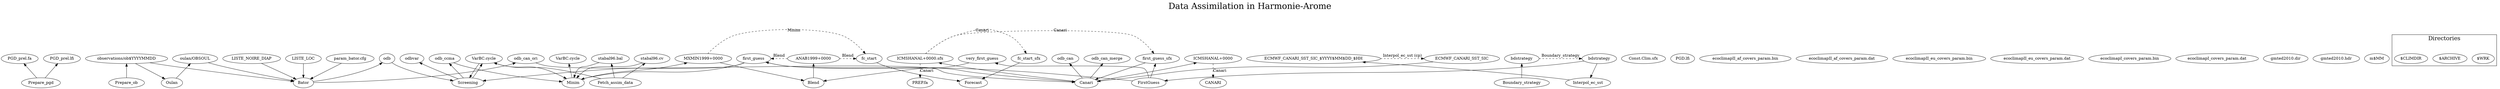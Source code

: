 digraph Harmonie {

//splines=ortho
node[target="_blank"] // All hrefs open in new tab
labelloc="t"; fontsize=30;
label="Data Assimilation in Harmonie-Arome"
rank=min		  
//-------------------------------------------
//         Tasks
//-------------------------------------------
node[type=ecflowtask]  
Prepare_pgd
Prepare_ob    
Boundary_strategy[script="Boundary_strategy.pl"] 
Bator          // split this in Bator_conv Bator_conv_sfc (and also split scr/Bator)
Oulan          
FirstGuess
Fetch_assim_data
Interpol_ec_sst
//Prep_ini_surfex
Canari      
Screening    
Minim          
Blend
Forecast       
//Archive_odb 
//Archive_host  


//------------------------------------------/
//          Files
//------------------------------------------/
node[type=ARCHIVEfile] 
MXMIN1999p0000      [label="MXMIN1999+0000"]
ANAB1999p0000       [label="ANAB1999+0000" ]
ICMSHANALp0000sfx   [label="ICMSHANAL+0000.sfx"]
ICMSHANALp0000      [label="ICMSHANAL+0000"]
PREPfa              [label="PREP.fa"]
bdstrategy_archive  [label="bdstrategy"]       
VarBC_archive       [label="VarBC.cycle"]
ECMWF_CANARI_SST_SIC_YYYYMMDD_HH[label="ECMWF_CANARI_SST_SIC_$YYYY$MM$DD_$HH"]

node[type=WRKfile] 
obYYYYMMDD          [label="observations/ob$YYYYMMDD"]
OBSOUL              [label="oulan/OBSOUL"]
odb 
odb_ccma 
odb_can_merge
odbvar
odb_can
odb_can_ori   
fc_start            
first_guess  
very_first_guess  
CANARI           
ECMWF_CANARI_SST_SIC
first_guess_sfx    
fc_start_sfx      
VarBC               [label="VarBC.cycle"]
bdstrategy       

node[type=CLIMATEfile]  //these nodes are removed in gvpr/removeCLIMATE
ConstClimsfx                    [label="Const.Clim.sfx"]
PGD_prelfa                      [label="PGD_prel.fa"]
PGD_prellfi                     [label="PGD_prel.lfi"] 
PGDlfi                          [label="PGD.lfi"] 
ecoclimapII_af_covers_parambin  [label="ecoclimapII_af_covers_param.bin"]
ecoclimapII_af_covers_paramdat  [label="ecoclimapII_af_covers_param.dat"]
ecoclimapII_eu_covers_parambin  [label="ecoclimapII_eu_covers_param.bin"]
ecoclimapII_eu_covers_paramdat  [label="ecoclimapII_eu_covers_param.dat"]
ecoclimapI_covers_parambin      [label="ecoclimapI_covers_param.bin"] 
ecoclimapI_covers_paramdat      [label="ecoclimapI_covers_param.dat"]  
gmted2010dir                    [label="gmted2010.dir"] 
gmted2010hdr                    [label="gmted2010.hdr"] 
mMM                             [label="m$MM"]

node[type=CONSTfile] //Split off namelist files?  
LISTE_NOIRE_DIAP 
LISTE_LOC     
stabal96cv          [label="stabal96.cv"]
stabal96bal         [label="stabal96.bal"]
param_batorcfg      [label="param_bator.cfg"]
//--------------------------------------------------------
//             Dependencies (edges) 
//--------------------------------------------------------
                                                                    Prepare_pgd       -> {PGD_prellfi, PGD_prelfa} 
                                                                    Boundary_strategy -> {bdstrategy_archive}
                                                                    Prepare_ob        -> {obYYYYMMDD }
                                                                    Fetch_assim_data  -> {VarBC, stabal96cv, stabal96bal}
{obYYYYMMDD                                                    } -> Oulan             -> {OBSOUL }
{bdstrategy                                                    } -> FirstGuess        -> {very_first_guess, first_guess_sfx, first_guess}
{OBSOUL, obYYYYMMDD                                            } -> Bator             -> {odb, odb_can_ori }
{bdstrategy                                                    } -> Interpol_ec_sst   -> {ECMWF_CANARI_SST_SIC_YYYYMMDD_HH}
{first_guess, first_guess_sfx, ECMWF_CANARI_SST_SIC,odb_can_ori} -> Canari            -> {ICMSHANALp0000sfx, ICMSHANALp0000, odb_can, odb_can_merge}
{first_guess, VarBC, odb                                       } -> Screening         -> {odb_ccma, odbvar, VarBC }
{odb_ccma, VarBC, first_guess                                  } -> Minim             -> {MXMIN1999p0000, VarBC_archive} 
{very_first_guess, MXMIN1999p0000                              } -> Blend             -> {ANAB1999p0000 }
{fc_start, fc_start_sfx                                        } -> Forecast 
// {odb_ccma, odb_can, odbvar, odb, odb_can_merge                } -> Archive_odb                                    


//----------------------------------
// "Static" input,   namelists, climate files,  etc. 
//----------------------------------
edge[type=staticinput]  
{LISTE_NOIRE_DIAP, LISTE_LOC,param_batorcfg } -> Bator
{stabal96cv, stabal96bal                    } -> Minim
  



//---------------------------------------------------------------
//                   Symlinks
//---------------------------------------------------------------
ICMSHANALp0000    -> CANARI         [label="Canari",            style=dashed]
ICMSHANALp0000sfx -> fc_start_sfx   [label="Canari",            style=dashed]
ICMSHANALp0000sfx -> first_guess_sfx[label="Canari",            style=dashed, constraint=false]
ICMSHANALp0000sfx -> PREPfa         [label="Canari",            style=dashed]
//ICMSHANALp0000    -> first_guess    [label="Canari [LSMIX=T]",  style=dashed, constraint=false]
//ICMSHANALp0000    -> fc_start       [label="Canari [LSMIX=T]",  style=dashed, constraint=false]
MXMIN1999p0000    -> fc_start       [label="Minim",             style=dashed, constraint=false]
ANAB1999p0000     -> first_guess    [label="Blend",             style=dashed, constraint=false]
ANAB1999p0000     -> fc_start       [label="Blend",             style=dashed]
bdstrategy_archive-> bdstrategy     [label="Boundary_strategy", style=dashed]  // in Boundary_strategy.sms

// ECMWF_CANARI_SST_SIC is a copy of ECMWF_CANARI_SST_SIC_YYYYMMDD_HH 
ECMWF_CANARI_SST_SIC_YYYYMMDD_HH ->  ECMWF_CANARI_SST_SIC[label="Interpol_ec_sst (cp)", style=dashed]

//-----------------------------------------------------------------
//            URL
//----------------------------------------------------------------
Prepare_ob       [href="https://hirlam.org/trac/wiki/HarmonieSystemDocumentation/ObservationPreprocessing/ObservationData"]
Canari           [href="https://hirlam.org/trac/wiki/HarmonieSystemDocumentation/Analysis/CANARI"]
Forecast         [href="https://hirlam.org/trac/wiki/HarmonieSystemDocumentation/Forecast"]
Oulan            [href="https://hirlam.org/trac/wiki/HarmonieSystemDocumentation/ObservationPreprocessing/Oulan"]
Bator            [href="https://hirlam.org/trac/wiki/HarmonieSystemDocumentation/ObservationPreprocessing/Bator"]
Minim            [href="http://www.umr-cnrm.fr/gmapdoc/IMG/pdf/ykminim45.pdf"]
Screening        [href="https://hirlam.org/trac/wiki/HarmonieSystemDocumentation/Screening"]
Boundary_strategy[href="https://hirlam.org/trac/wiki/HarmonieSystemDocumentation/40h1.1/BoundaryFilePreparation"]
stabal96cv       [href="https://hirlam.org/trac/wiki/HarmonieSystemDocumentation/Structurefunctions_ensys"]
stabal96bal      [href="https://hirlam.org/trac/wiki/HarmonieSystemDocumentation/Structurefunctions_ensys"]
param_batorcfg   [href="https://hirlam.org/trac/wiki/HarmonieSystemDocumentation/ObservationPreprocessing/Bator#param.cfg"]
LISTE_NOIRE_DIAP [href="https://hirlam.org/trac/wiki/HarmonieSystemDocumentation/UseofObservation"]
LISTE_LOC        [href="https://hirlam.org/trac/wiki/HarmonieSystemDocumentation/UseofObservation"] 

// VarBC     [href="https://hirlam.org/trac/browser/trunk/harmonie/const/bias_corr/VARBC.cycle.SUMMER.00"]

subgraph cluster_legend {
 fontsize=20; label="Directories"
 WRKfile    [type=WRKfile,    label="$WRK",    tooltip="$HM_DATA/$YYYY$MM$DD_$HH"]
 ARCHIVEfile[type=ARCHIVEfile,label="$ARCHIVE",tooltip="$HM_DATA/archive/$YYYY/$MM/$DD/$HH"]
 CLIMATEfile[type=CLIMATEfile,label="$CLIMDIR",tooltip="$HM_DATA/climate"]
}



}// Digraph Harmonie
